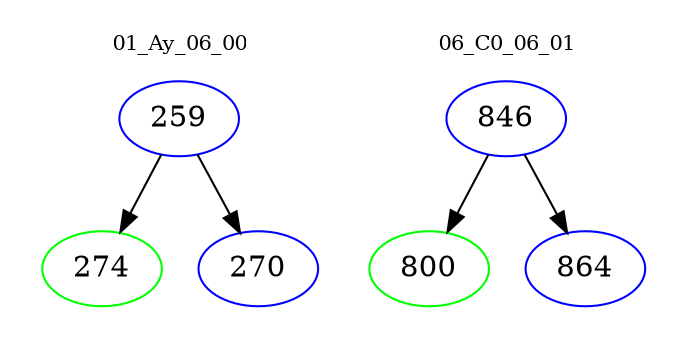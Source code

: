 digraph{
subgraph cluster_0 {
color = white
label = "01_Ay_06_00";
fontsize=10;
T0_259 [label="259", color="blue"]
T0_259 -> T0_274 [color="black"]
T0_274 [label="274", color="green"]
T0_259 -> T0_270 [color="black"]
T0_270 [label="270", color="blue"]
}
subgraph cluster_1 {
color = white
label = "06_C0_06_01";
fontsize=10;
T1_846 [label="846", color="blue"]
T1_846 -> T1_800 [color="black"]
T1_800 [label="800", color="green"]
T1_846 -> T1_864 [color="black"]
T1_864 [label="864", color="blue"]
}
}
